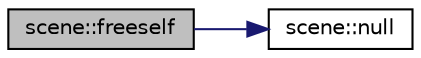 digraph "scene::freeself"
{
  edge [fontname="Helvetica",fontsize="10",labelfontname="Helvetica",labelfontsize="10"];
  node [fontname="Helvetica",fontsize="10",shape=record];
  rankdir="LR";
  Node195 [label="scene::freeself",height=0.2,width=0.4,color="black", fillcolor="grey75", style="filled", fontcolor="black"];
  Node195 -> Node196 [color="midnightblue",fontsize="10",style="solid",fontname="Helvetica"];
  Node196 [label="scene::null",height=0.2,width=0.4,color="black", fillcolor="white", style="filled",URL="$df/db1/classscene.html#ac393a8be06f6077e7c9776de11986a94"];
}
